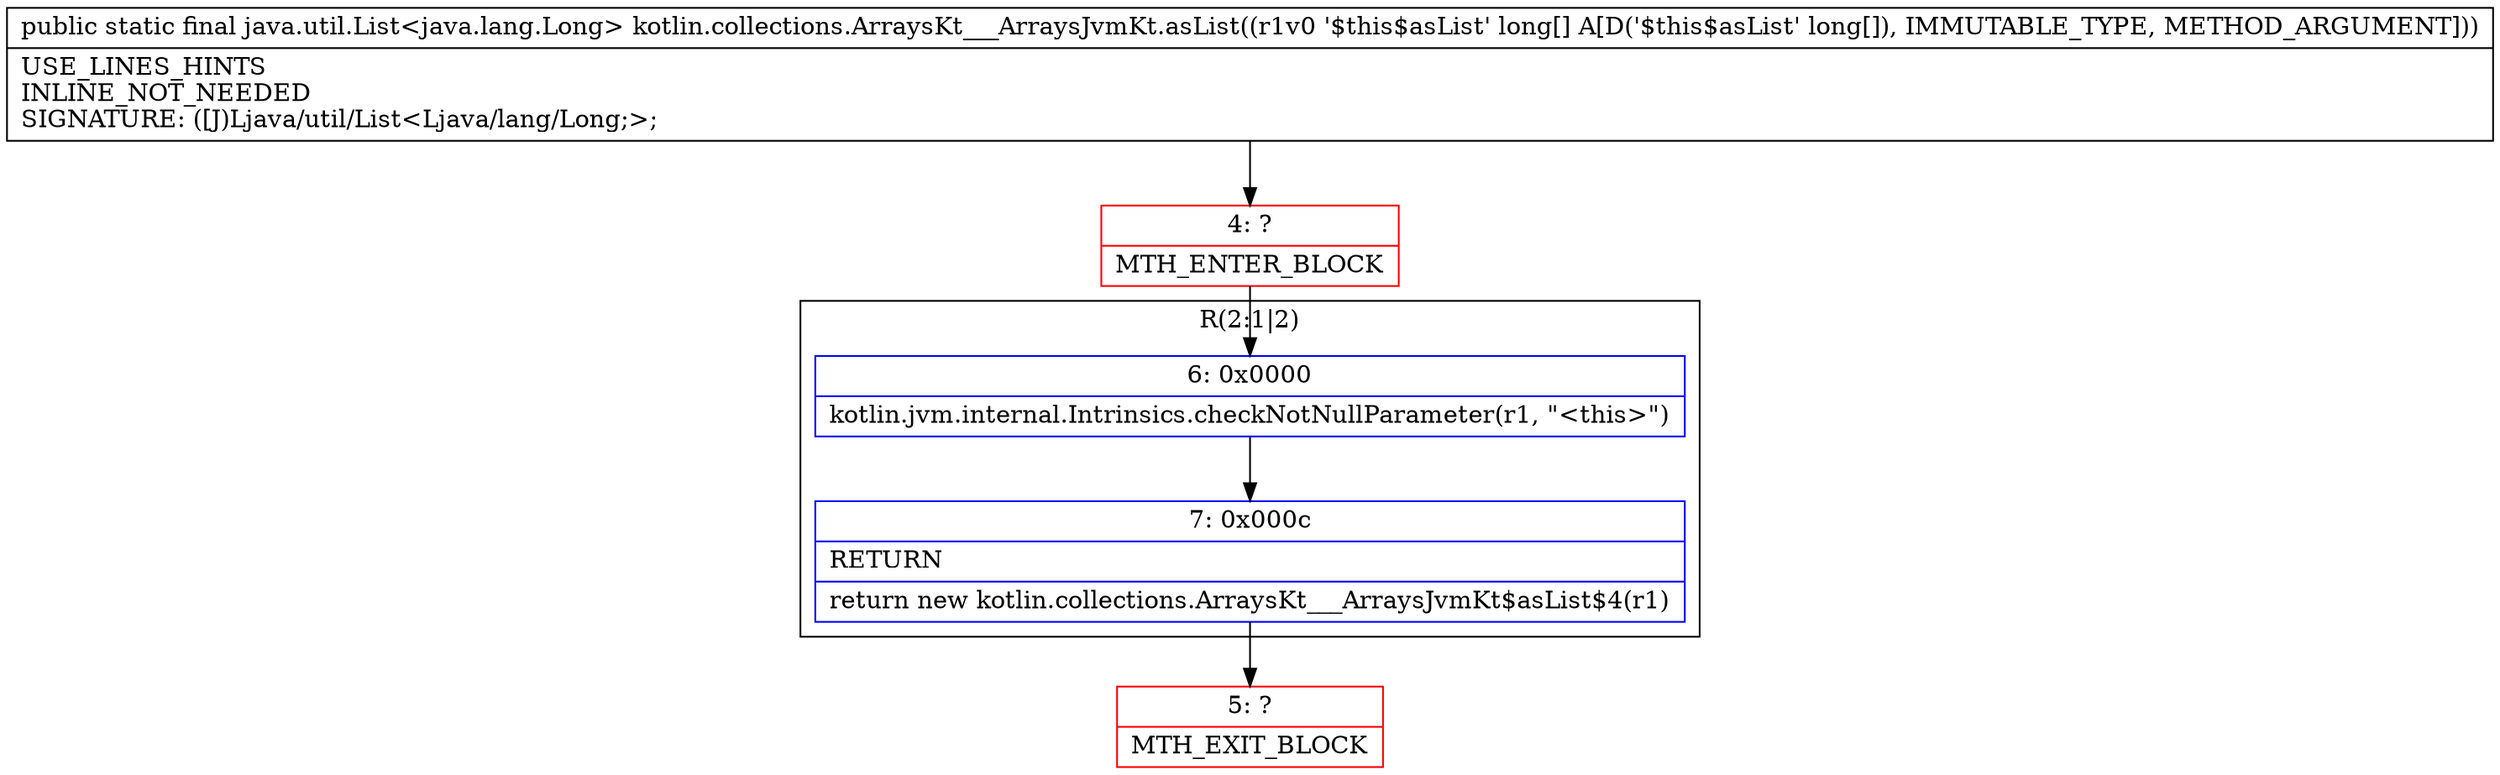 digraph "CFG forkotlin.collections.ArraysKt___ArraysJvmKt.asList([J)Ljava\/util\/List;" {
subgraph cluster_Region_1492926203 {
label = "R(2:1|2)";
node [shape=record,color=blue];
Node_6 [shape=record,label="{6\:\ 0x0000|kotlin.jvm.internal.Intrinsics.checkNotNullParameter(r1, \"\<this\>\")\l}"];
Node_7 [shape=record,label="{7\:\ 0x000c|RETURN\l|return new kotlin.collections.ArraysKt___ArraysJvmKt$asList$4(r1)\l}"];
}
Node_4 [shape=record,color=red,label="{4\:\ ?|MTH_ENTER_BLOCK\l}"];
Node_5 [shape=record,color=red,label="{5\:\ ?|MTH_EXIT_BLOCK\l}"];
MethodNode[shape=record,label="{public static final java.util.List\<java.lang.Long\> kotlin.collections.ArraysKt___ArraysJvmKt.asList((r1v0 '$this$asList' long[] A[D('$this$asList' long[]), IMMUTABLE_TYPE, METHOD_ARGUMENT]))  | USE_LINES_HINTS\lINLINE_NOT_NEEDED\lSIGNATURE: ([J)Ljava\/util\/List\<Ljava\/lang\/Long;\>;\l}"];
MethodNode -> Node_4;Node_6 -> Node_7;
Node_7 -> Node_5;
Node_4 -> Node_6;
}

